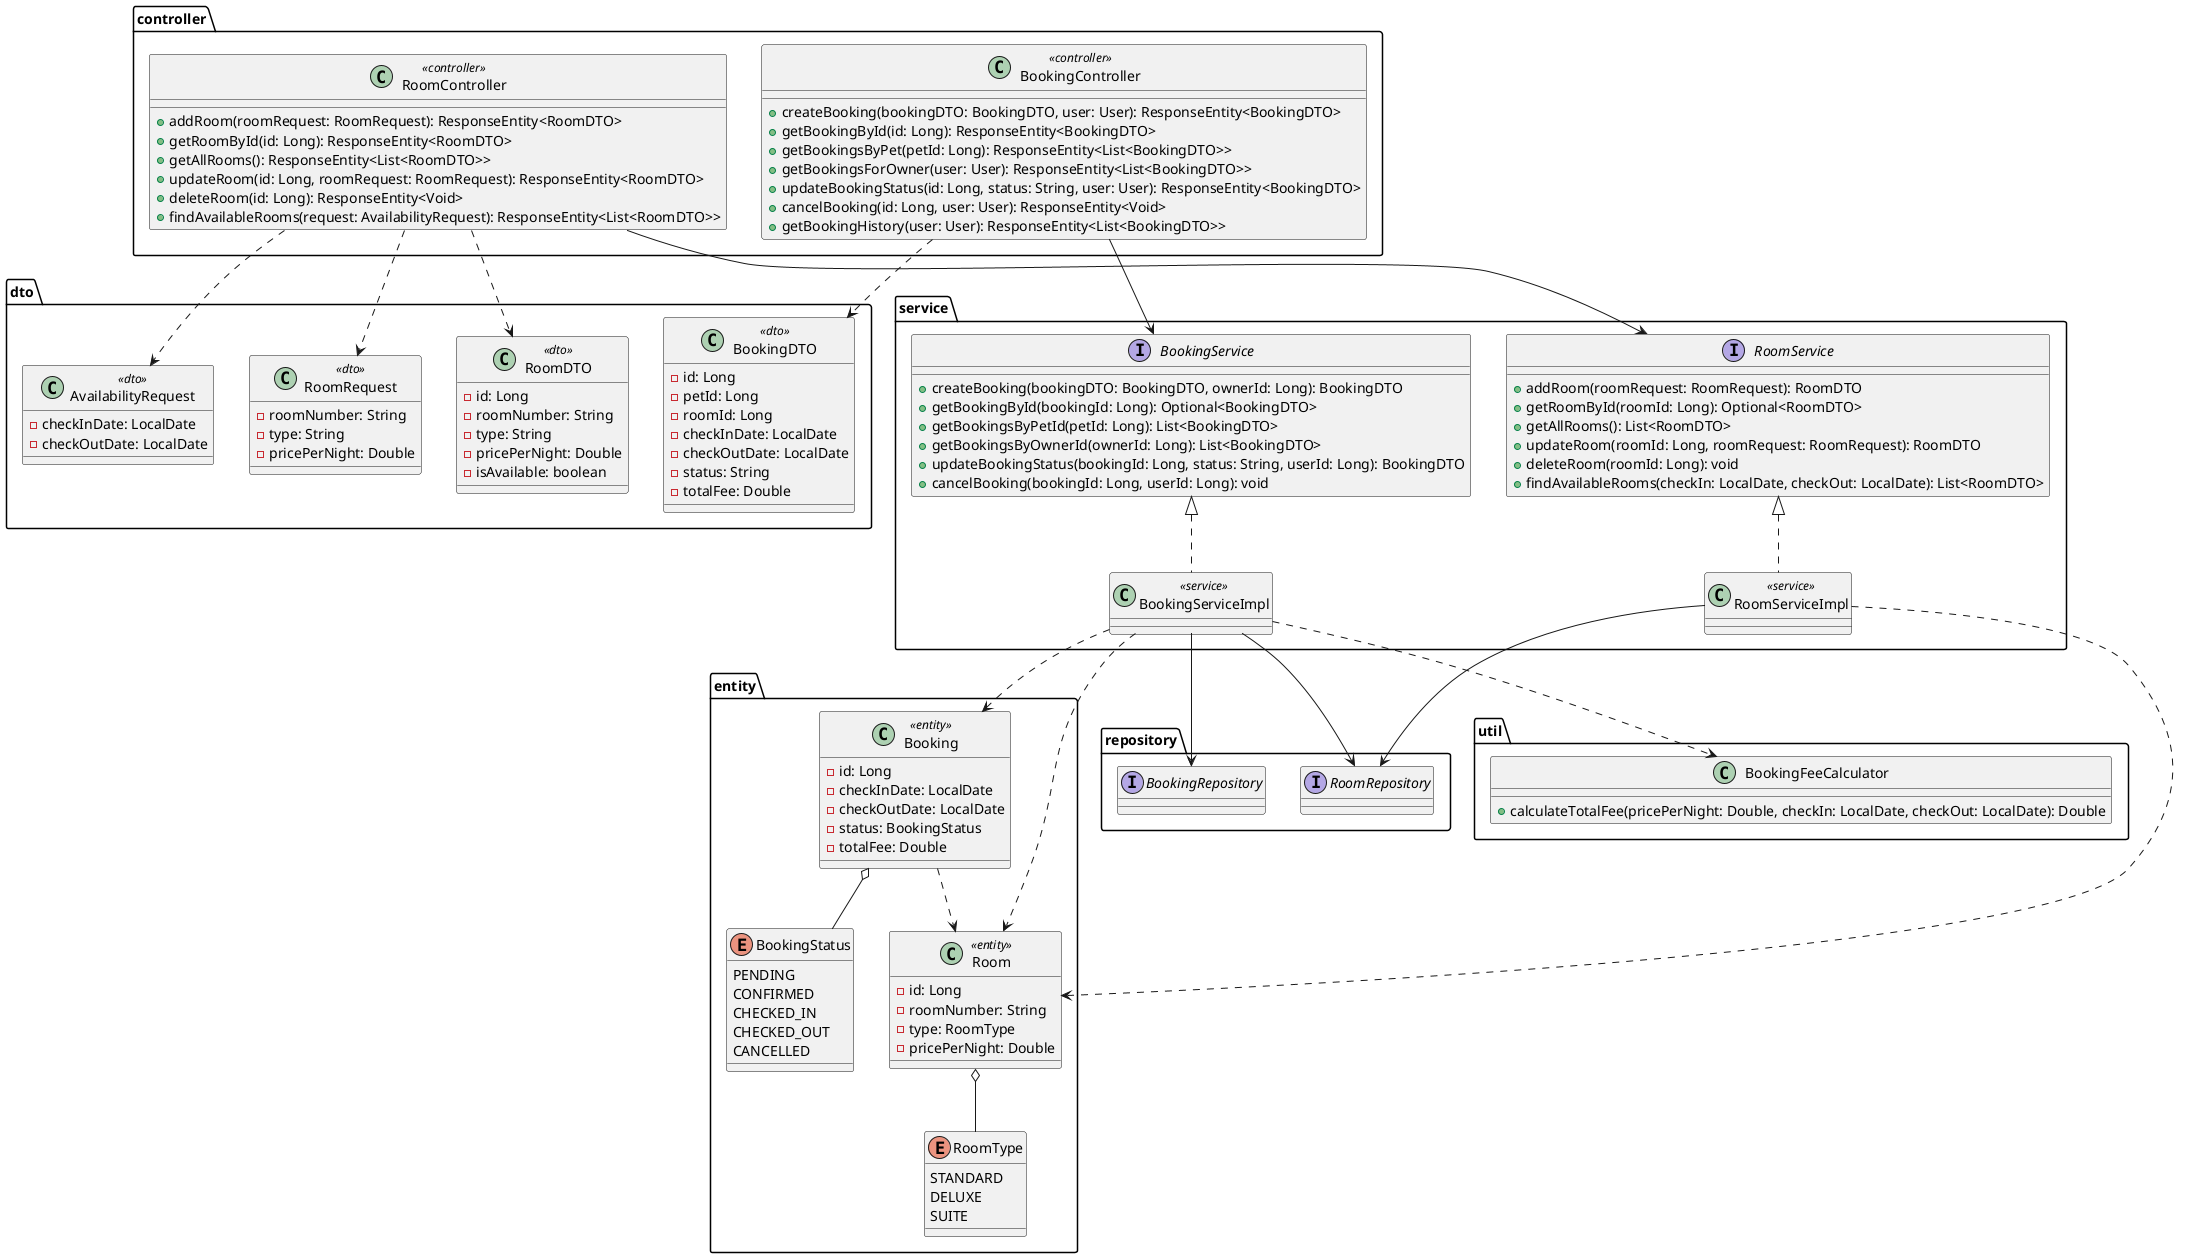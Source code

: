 @startuml
' Booking Module Class Diagram

package "dto" {
    class BookingDTO <<dto>> {
        - id: Long
        - petId: Long
        - roomId: Long
        - checkInDate: LocalDate
        - checkOutDate: LocalDate
        - status: String
        - totalFee: Double
    }
    class RoomDTO <<dto>> {
        - id: Long
        - roomNumber: String
        - type: String
        - pricePerNight: Double
        - isAvailable: boolean
    }
    class RoomRequest <<dto>> {
        - roomNumber: String
        - type: String
        - pricePerNight: Double
    }
    class AvailabilityRequest <<dto>> {
        - checkInDate: LocalDate
        - checkOutDate: LocalDate
    }
}

package "entity" {
    class Booking <<entity>> {
        - id: Long
        - checkInDate: LocalDate
        - checkOutDate: LocalDate
        - status: BookingStatus
        - totalFee: Double
    }
    class Room <<entity>> {
        - id: Long
        - roomNumber: String
        - type: RoomType
        - pricePerNight: Double
    }
    enum BookingStatus {
        PENDING
        CONFIRMED
        CHECKED_IN
        CHECKED_OUT
        CANCELLED
    }
    enum RoomType {
        STANDARD
        DELUXE
        SUITE
    }
}

package "controller" {
    class BookingController <<controller>> {
        + createBooking(bookingDTO: BookingDTO, user: User): ResponseEntity<BookingDTO>
        + getBookingById(id: Long): ResponseEntity<BookingDTO>
        + getBookingsByPet(petId: Long): ResponseEntity<List<BookingDTO>>
        + getBookingsForOwner(user: User): ResponseEntity<List<BookingDTO>>
        + updateBookingStatus(id: Long, status: String, user: User): ResponseEntity<BookingDTO>
        + cancelBooking(id: Long, user: User): ResponseEntity<Void>
        + getBookingHistory(user: User): ResponseEntity<List<BookingDTO>>
    }
    class RoomController <<controller>> {
        + addRoom(roomRequest: RoomRequest): ResponseEntity<RoomDTO>
        + getRoomById(id: Long): ResponseEntity<RoomDTO>
        + getAllRooms(): ResponseEntity<List<RoomDTO>>
        + updateRoom(id: Long, roomRequest: RoomRequest): ResponseEntity<RoomDTO>
        + deleteRoom(id: Long): ResponseEntity<Void>
        + findAvailableRooms(request: AvailabilityRequest): ResponseEntity<List<RoomDTO>>
    }
}

package "service" {
    interface BookingService {
        + createBooking(bookingDTO: BookingDTO, ownerId: Long): BookingDTO
        + getBookingById(bookingId: Long): Optional<BookingDTO>
        + getBookingsByPetId(petId: Long): List<BookingDTO>
        + getBookingsByOwnerId(ownerId: Long): List<BookingDTO>
        + updateBookingStatus(bookingId: Long, status: String, userId: Long): BookingDTO
        + cancelBooking(bookingId: Long, userId: Long): void
    }
    interface RoomService {
        + addRoom(roomRequest: RoomRequest): RoomDTO
        + getRoomById(roomId: Long): Optional<RoomDTO>
        + getAllRooms(): List<RoomDTO>
        + updateRoom(roomId: Long, roomRequest: RoomRequest): RoomDTO
        + deleteRoom(roomId: Long): void
        + findAvailableRooms(checkIn: LocalDate, checkOut: LocalDate): List<RoomDTO>
    }
    class BookingServiceImpl <<service>>
    class RoomServiceImpl <<service>>
}

package "repository" {
    interface BookingRepository
    interface RoomRepository
}

package "util" {
    class BookingFeeCalculator {
        + calculateTotalFee(pricePerNight: Double, checkIn: LocalDate, checkOut: LocalDate): Double
    }
}

' Relationships
BookingController --> BookingService
BookingServiceImpl .up.|> BookingService
BookingServiceImpl --> BookingRepository
BookingServiceImpl ..> Booking
BookingServiceImpl --> RoomRepository
BookingServiceImpl ..> Room
BookingServiceImpl ..> BookingFeeCalculator
BookingController ..> BookingDTO

RoomController --> RoomService
RoomServiceImpl .up.|> RoomService
RoomServiceImpl --> RoomRepository
RoomServiceImpl ..> Room
RoomController ..> RoomDTO
RoomController ..> RoomRequest
RoomController ..> AvailabilityRequest

Booking ..> Room
Booking o-- BookingStatus
Room o-- RoomType

@enduml 